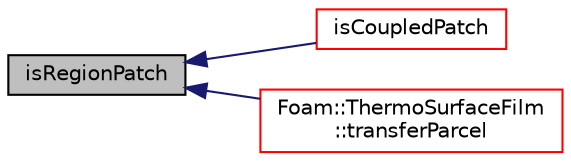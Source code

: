 digraph "isRegionPatch"
{
  bgcolor="transparent";
  edge [fontname="Helvetica",fontsize="10",labelfontname="Helvetica",labelfontsize="10"];
  node [fontname="Helvetica",fontsize="10",shape=record];
  rankdir="LR";
  Node1 [label="isRegionPatch",height=0.2,width=0.4,color="black", fillcolor="grey75", style="filled", fontcolor="black"];
  Node1 -> Node2 [dir="back",color="midnightblue",fontsize="10",style="solid",fontname="Helvetica"];
  Node2 [label="isCoupledPatch",height=0.2,width=0.4,color="red",URL="$a02138.html#ac1a1109cc035884ece7e3764a18984a3",tooltip="Return true if patchI on the local region is a coupled. "];
  Node1 -> Node3 [dir="back",color="midnightblue",fontsize="10",style="solid",fontname="Helvetica"];
  Node3 [label="Foam::ThermoSurfaceFilm\l::transferParcel",height=0.2,width=0.4,color="red",URL="$a02612.html#af3f1c3e45a0819d21913ec81e6de7525",tooltip="Transfer parcel from cloud to surface film. "];
}
